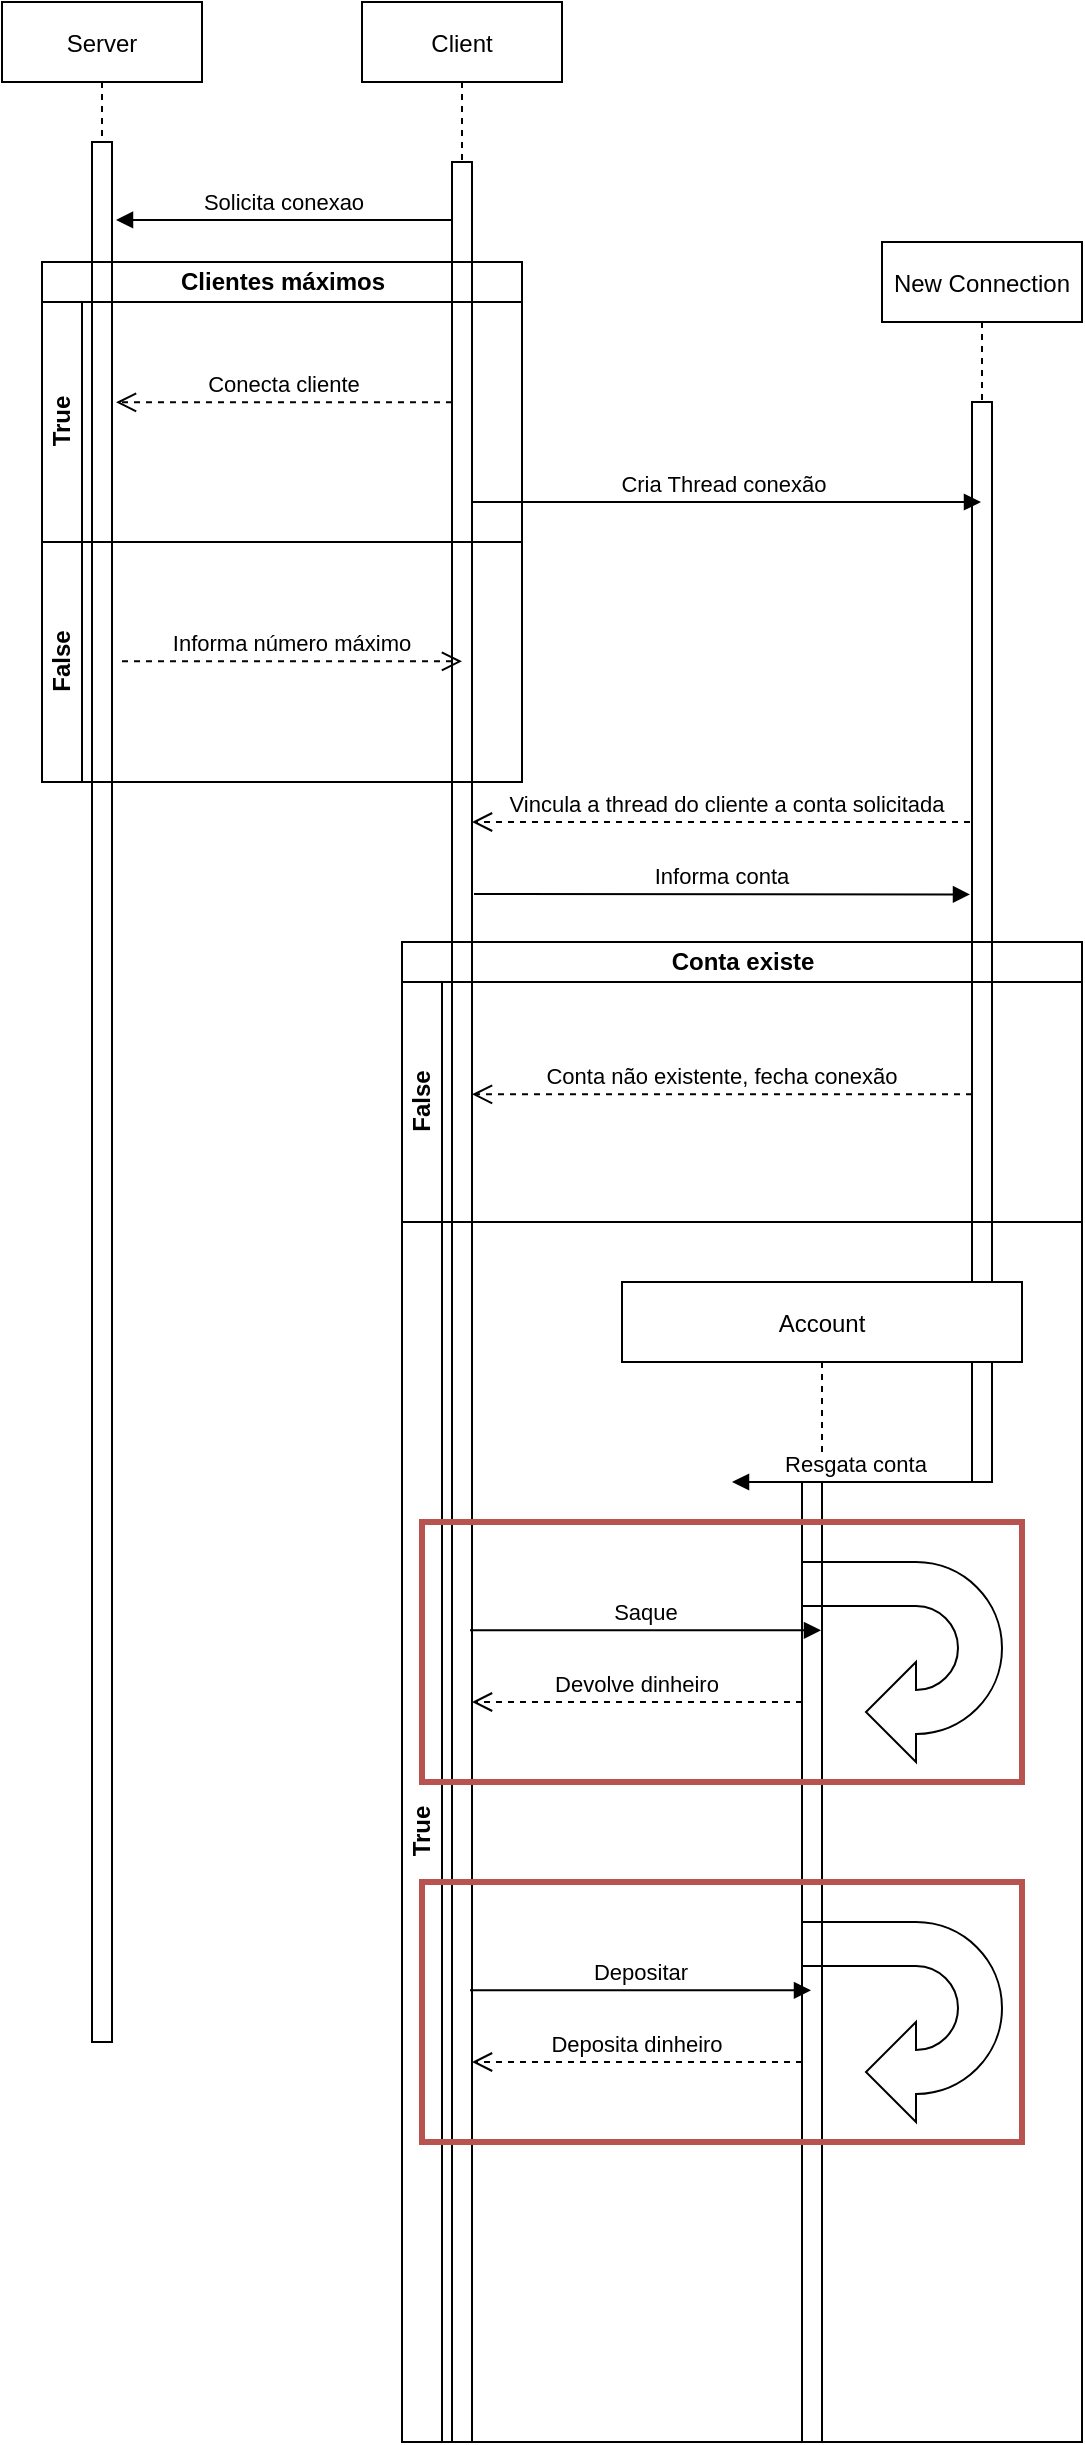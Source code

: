 <mxfile version="20.6.0" type="github">
  <diagram id="kgpKYQtTHZ0yAKxKKP6v" name="Page-1">
    <mxGraphModel dx="1422" dy="754" grid="1" gridSize="10" guides="1" tooltips="1" connect="1" arrows="1" fold="1" page="1" pageScale="1" pageWidth="850" pageHeight="1100" math="0" shadow="0">
      <root>
        <mxCell id="0" />
        <mxCell id="1" parent="0" />
        <mxCell id="3nuBFxr9cyL0pnOWT2aG-1" value="Server" style="shape=umlLifeline;perimeter=lifelinePerimeter;container=1;collapsible=0;recursiveResize=0;rounded=0;shadow=0;strokeWidth=1;" parent="1" vertex="1">
          <mxGeometry x="60" y="70" width="100" height="1020" as="geometry" />
        </mxCell>
        <mxCell id="3nuBFxr9cyL0pnOWT2aG-2" value="" style="points=[];perimeter=orthogonalPerimeter;rounded=0;shadow=0;strokeWidth=1;" parent="3nuBFxr9cyL0pnOWT2aG-1" vertex="1">
          <mxGeometry x="45" y="70" width="10" height="950" as="geometry" />
        </mxCell>
        <mxCell id="3nuBFxr9cyL0pnOWT2aG-5" value="Client" style="shape=umlLifeline;perimeter=lifelinePerimeter;container=1;collapsible=0;recursiveResize=0;rounded=0;shadow=0;strokeWidth=1;" parent="1" vertex="1">
          <mxGeometry x="240" y="70" width="100" height="1220" as="geometry" />
        </mxCell>
        <mxCell id="3nuBFxr9cyL0pnOWT2aG-6" value="" style="points=[];perimeter=orthogonalPerimeter;rounded=0;shadow=0;strokeWidth=1;" parent="3nuBFxr9cyL0pnOWT2aG-5" vertex="1">
          <mxGeometry x="45" y="80" width="10" height="1140" as="geometry" />
        </mxCell>
        <mxCell id="kptDPLtkgLS_DyIz2a4c-8" value="Clientes máximos" style="swimlane;childLayout=stackLayout;resizeParent=1;resizeParentMax=0;horizontal=1;startSize=20;horizontalStack=0;html=1;fillColor=none;" vertex="1" parent="3nuBFxr9cyL0pnOWT2aG-5">
          <mxGeometry x="-160" y="130" width="240" height="260" as="geometry" />
        </mxCell>
        <mxCell id="kptDPLtkgLS_DyIz2a4c-9" value="True" style="swimlane;startSize=20;horizontal=0;html=1;fillColor=none;" vertex="1" parent="kptDPLtkgLS_DyIz2a4c-8">
          <mxGeometry y="20" width="240" height="120" as="geometry" />
        </mxCell>
        <mxCell id="kptDPLtkgLS_DyIz2a4c-10" value="False" style="swimlane;startSize=20;horizontal=0;html=1;fillColor=none;" vertex="1" parent="kptDPLtkgLS_DyIz2a4c-8">
          <mxGeometry y="140" width="240" height="120" as="geometry" />
        </mxCell>
        <mxCell id="kptDPLtkgLS_DyIz2a4c-12" value="Informa número máximo" style="verticalAlign=bottom;endArrow=open;dashed=1;endSize=8;shadow=0;strokeWidth=1;" edge="1" parent="kptDPLtkgLS_DyIz2a4c-10">
          <mxGeometry relative="1" as="geometry">
            <mxPoint x="210" y="59.66" as="targetPoint" />
            <mxPoint x="40" y="59.66" as="sourcePoint" />
          </mxGeometry>
        </mxCell>
        <mxCell id="3nuBFxr9cyL0pnOWT2aG-9" value="Solicita conexao" style="verticalAlign=bottom;endArrow=block;shadow=0;strokeWidth=1;entryX=1.2;entryY=0.041;entryDx=0;entryDy=0;entryPerimeter=0;" parent="1" source="3nuBFxr9cyL0pnOWT2aG-6" target="3nuBFxr9cyL0pnOWT2aG-2" edge="1">
          <mxGeometry relative="1" as="geometry">
            <mxPoint x="285" y="363" as="sourcePoint" />
            <mxPoint x="115" y="363" as="targetPoint" />
          </mxGeometry>
        </mxCell>
        <mxCell id="3nuBFxr9cyL0pnOWT2aG-10" value="Conecta cliente" style="verticalAlign=bottom;endArrow=open;dashed=1;endSize=8;shadow=0;strokeWidth=1;entryX=1.2;entryY=0.137;entryDx=0;entryDy=0;entryPerimeter=0;" parent="1" source="3nuBFxr9cyL0pnOWT2aG-6" target="3nuBFxr9cyL0pnOWT2aG-2" edge="1">
          <mxGeometry relative="1" as="geometry">
            <mxPoint x="290" y="270" as="targetPoint" />
          </mxGeometry>
        </mxCell>
        <mxCell id="kptDPLtkgLS_DyIz2a4c-3" value="Informa conta" style="verticalAlign=bottom;endArrow=block;shadow=0;strokeWidth=1;exitX=1.1;exitY=0.321;exitDx=0;exitDy=0;exitPerimeter=0;entryX=-0.1;entryY=0.456;entryDx=0;entryDy=0;entryPerimeter=0;" edge="1" parent="1" source="3nuBFxr9cyL0pnOWT2aG-6" target="kptDPLtkgLS_DyIz2a4c-22">
          <mxGeometry relative="1" as="geometry">
            <mxPoint x="295.0" y="200" as="sourcePoint" />
            <mxPoint x="130" y="200" as="targetPoint" />
          </mxGeometry>
        </mxCell>
        <mxCell id="kptDPLtkgLS_DyIz2a4c-7" value="Vincula a thread do cliente a conta solicitada" style="verticalAlign=bottom;endArrow=open;dashed=1;endSize=8;shadow=0;strokeWidth=1;" edge="1" parent="1" target="3nuBFxr9cyL0pnOWT2aG-6">
          <mxGeometry relative="1" as="geometry">
            <mxPoint x="283.43" y="370.0" as="targetPoint" />
            <mxPoint x="550" y="480" as="sourcePoint" />
          </mxGeometry>
        </mxCell>
        <mxCell id="kptDPLtkgLS_DyIz2a4c-21" value="New Connection" style="shape=umlLifeline;perimeter=lifelinePerimeter;container=1;collapsible=0;recursiveResize=0;rounded=0;shadow=0;strokeWidth=1;" vertex="1" parent="1">
          <mxGeometry x="500" y="190" width="100" height="620" as="geometry" />
        </mxCell>
        <mxCell id="kptDPLtkgLS_DyIz2a4c-22" value="" style="points=[];perimeter=orthogonalPerimeter;rounded=0;shadow=0;strokeWidth=1;" vertex="1" parent="kptDPLtkgLS_DyIz2a4c-21">
          <mxGeometry x="45" y="80" width="10" height="540" as="geometry" />
        </mxCell>
        <mxCell id="kptDPLtkgLS_DyIz2a4c-24" value="Cria Thread conexão " style="verticalAlign=bottom;endArrow=block;shadow=0;strokeWidth=1;" edge="1" parent="1" source="3nuBFxr9cyL0pnOWT2aG-6" target="kptDPLtkgLS_DyIz2a4c-21">
          <mxGeometry relative="1" as="geometry">
            <mxPoint x="94" y="260.0" as="sourcePoint" />
            <mxPoint x="-74" y="260.0" as="targetPoint" />
            <Array as="points">
              <mxPoint x="300" y="320" />
            </Array>
          </mxGeometry>
        </mxCell>
        <mxCell id="kptDPLtkgLS_DyIz2a4c-25" value="Conta existe" style="swimlane;childLayout=stackLayout;resizeParent=1;resizeParentMax=0;horizontal=1;startSize=20;horizontalStack=0;html=1;fillColor=none;" vertex="1" parent="1">
          <mxGeometry x="260" y="540" width="340" height="750" as="geometry" />
        </mxCell>
        <mxCell id="kptDPLtkgLS_DyIz2a4c-26" value="False" style="swimlane;startSize=20;horizontal=0;html=1;fillColor=none;" vertex="1" parent="kptDPLtkgLS_DyIz2a4c-25">
          <mxGeometry y="20" width="340" height="120" as="geometry" />
        </mxCell>
        <mxCell id="kptDPLtkgLS_DyIz2a4c-27" value="True" style="swimlane;startSize=20;horizontal=0;html=1;fillColor=none;" vertex="1" parent="kptDPLtkgLS_DyIz2a4c-25">
          <mxGeometry y="140" width="340" height="610" as="geometry" />
        </mxCell>
        <mxCell id="kptDPLtkgLS_DyIz2a4c-14" value="Account" style="shape=umlLifeline;perimeter=lifelinePerimeter;container=1;collapsible=0;recursiveResize=0;rounded=0;shadow=0;strokeWidth=1;size=40;" vertex="1" parent="kptDPLtkgLS_DyIz2a4c-27">
          <mxGeometry x="110" y="30" width="200" height="580" as="geometry" />
        </mxCell>
        <mxCell id="kptDPLtkgLS_DyIz2a4c-15" value="" style="points=[];perimeter=orthogonalPerimeter;rounded=0;shadow=0;strokeWidth=1;" vertex="1" parent="kptDPLtkgLS_DyIz2a4c-14">
          <mxGeometry x="90" y="100" width="10" height="480" as="geometry" />
        </mxCell>
        <mxCell id="kptDPLtkgLS_DyIz2a4c-20" value="Resgata conta" style="verticalAlign=bottom;endArrow=block;shadow=0;strokeWidth=1;" edge="1" parent="kptDPLtkgLS_DyIz2a4c-14" source="kptDPLtkgLS_DyIz2a4c-21">
          <mxGeometry relative="1" as="geometry">
            <mxPoint x="560" y="100" as="sourcePoint" />
            <mxPoint x="55" y="100.0" as="targetPoint" />
          </mxGeometry>
        </mxCell>
        <mxCell id="kptDPLtkgLS_DyIz2a4c-30" value="" style="html=1;shadow=0;dashed=0;align=center;verticalAlign=middle;shape=mxgraph.arrows2.uTurnArrow;dy=11;arrowHead=50;dx2=25;fillColor=none;rotation=-180;" vertex="1" parent="kptDPLtkgLS_DyIz2a4c-14">
          <mxGeometry x="90" y="140" width="100" height="100" as="geometry" />
        </mxCell>
        <mxCell id="kptDPLtkgLS_DyIz2a4c-35" value="" style="html=1;shadow=0;dashed=0;align=center;verticalAlign=middle;shape=mxgraph.arrows2.uTurnArrow;dy=11;arrowHead=50;dx2=25;fillColor=none;rotation=-180;" vertex="1" parent="kptDPLtkgLS_DyIz2a4c-14">
          <mxGeometry x="90" y="320" width="100" height="100" as="geometry" />
        </mxCell>
        <mxCell id="kptDPLtkgLS_DyIz2a4c-36" value="" style="rounded=0;whiteSpace=wrap;html=1;fillColor=none;strokeColor=#b85450;strokeWidth=3;" vertex="1" parent="kptDPLtkgLS_DyIz2a4c-14">
          <mxGeometry x="-100" y="300" width="300" height="130" as="geometry" />
        </mxCell>
        <mxCell id="kptDPLtkgLS_DyIz2a4c-37" value="Deposita dinheiro" style="verticalAlign=bottom;endArrow=open;dashed=1;endSize=8;shadow=0;strokeWidth=1;exitX=0;exitY=0.641;exitDx=0;exitDy=0;exitPerimeter=0;" edge="1" parent="kptDPLtkgLS_DyIz2a4c-14">
          <mxGeometry relative="1" as="geometry">
            <mxPoint x="-75" y="390" as="targetPoint" />
            <mxPoint x="90" y="390" as="sourcePoint" />
          </mxGeometry>
        </mxCell>
        <mxCell id="kptDPLtkgLS_DyIz2a4c-38" value="Depositar" style="verticalAlign=bottom;endArrow=block;shadow=0;strokeWidth=1;exitX=0.9;exitY=0.644;exitDx=0;exitDy=0;exitPerimeter=0;" edge="1" parent="kptDPLtkgLS_DyIz2a4c-14">
          <mxGeometry relative="1" as="geometry">
            <mxPoint x="-76" y="354.16" as="sourcePoint" />
            <mxPoint x="94.5" y="354.16" as="targetPoint" />
          </mxGeometry>
        </mxCell>
        <mxCell id="kptDPLtkgLS_DyIz2a4c-33" value="" style="rounded=0;whiteSpace=wrap;html=1;fillColor=none;strokeColor=#b85450;strokeWidth=3;" vertex="1" parent="kptDPLtkgLS_DyIz2a4c-27">
          <mxGeometry x="10" y="150" width="300" height="130" as="geometry" />
        </mxCell>
        <mxCell id="kptDPLtkgLS_DyIz2a4c-34" value="Devolve dinheiro" style="verticalAlign=bottom;endArrow=open;dashed=1;endSize=8;shadow=0;strokeWidth=1;exitX=0;exitY=0.641;exitDx=0;exitDy=0;exitPerimeter=0;" edge="1" parent="kptDPLtkgLS_DyIz2a4c-27" target="3nuBFxr9cyL0pnOWT2aG-6">
          <mxGeometry relative="1" as="geometry">
            <mxPoint x="30" y="240" as="targetPoint" />
            <mxPoint x="200" y="240.0" as="sourcePoint" />
          </mxGeometry>
        </mxCell>
        <mxCell id="kptDPLtkgLS_DyIz2a4c-28" value="Conta não existente, fecha conexão" style="verticalAlign=bottom;endArrow=open;dashed=1;endSize=8;shadow=0;strokeWidth=1;exitX=0;exitY=0.641;exitDx=0;exitDy=0;exitPerimeter=0;" edge="1" parent="1" source="kptDPLtkgLS_DyIz2a4c-22" target="3nuBFxr9cyL0pnOWT2aG-6">
          <mxGeometry relative="1" as="geometry">
            <mxPoint x="470" y="739.66" as="targetPoint" />
            <mxPoint x="300" y="739.66" as="sourcePoint" />
          </mxGeometry>
        </mxCell>
        <mxCell id="kptDPLtkgLS_DyIz2a4c-29" value="Saque" style="verticalAlign=bottom;endArrow=block;shadow=0;strokeWidth=1;exitX=0.9;exitY=0.644;exitDx=0;exitDy=0;exitPerimeter=0;" edge="1" parent="1" source="3nuBFxr9cyL0pnOWT2aG-6" target="kptDPLtkgLS_DyIz2a4c-14">
          <mxGeometry relative="1" as="geometry">
            <mxPoint x="306" y="525.94" as="sourcePoint" />
            <mxPoint x="554" y="526.24" as="targetPoint" />
          </mxGeometry>
        </mxCell>
      </root>
    </mxGraphModel>
  </diagram>
</mxfile>
